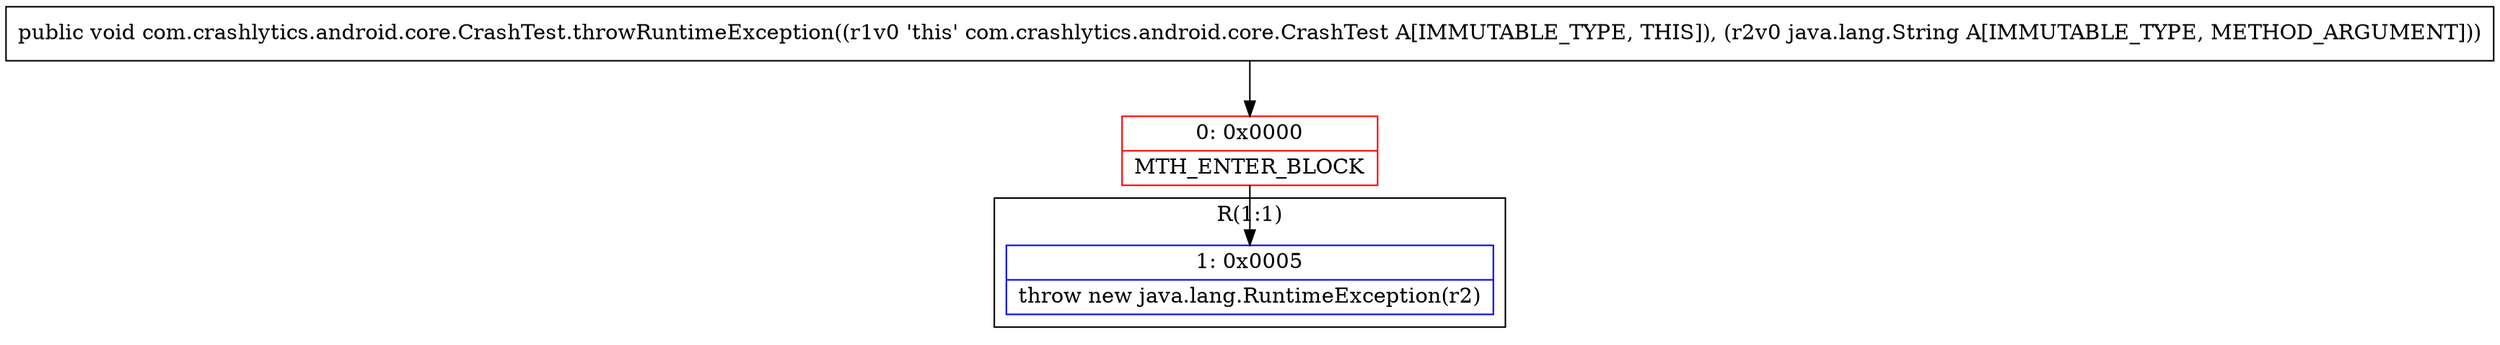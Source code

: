 digraph "CFG forcom.crashlytics.android.core.CrashTest.throwRuntimeException(Ljava\/lang\/String;)V" {
subgraph cluster_Region_1780124555 {
label = "R(1:1)";
node [shape=record,color=blue];
Node_1 [shape=record,label="{1\:\ 0x0005|throw new java.lang.RuntimeException(r2)\l}"];
}
Node_0 [shape=record,color=red,label="{0\:\ 0x0000|MTH_ENTER_BLOCK\l}"];
MethodNode[shape=record,label="{public void com.crashlytics.android.core.CrashTest.throwRuntimeException((r1v0 'this' com.crashlytics.android.core.CrashTest A[IMMUTABLE_TYPE, THIS]), (r2v0 java.lang.String A[IMMUTABLE_TYPE, METHOD_ARGUMENT])) }"];
MethodNode -> Node_0;
Node_0 -> Node_1;
}

